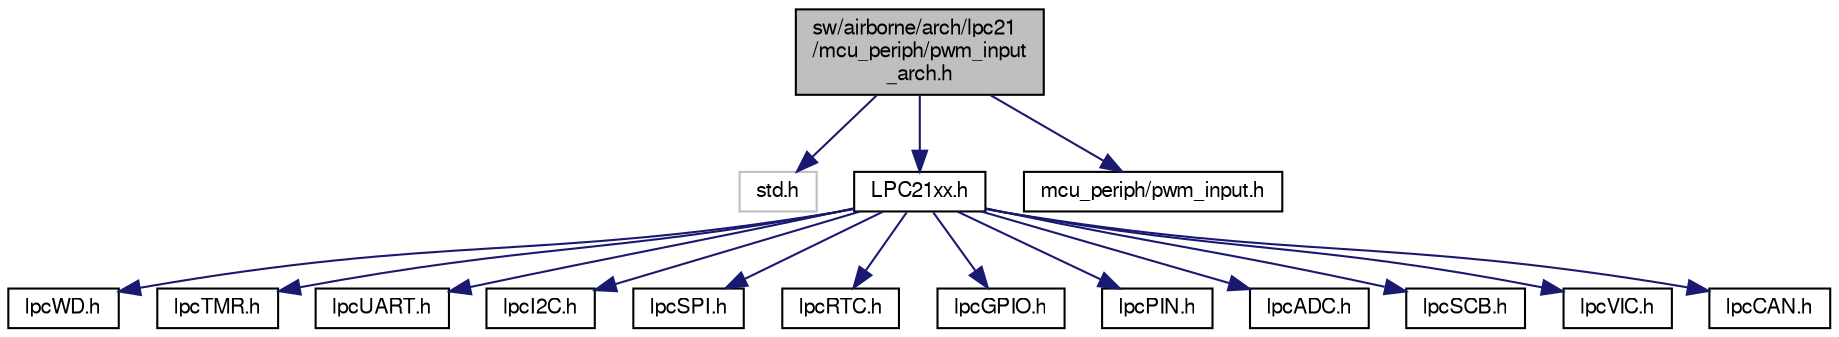 digraph "sw/airborne/arch/lpc21/mcu_periph/pwm_input_arch.h"
{
  edge [fontname="FreeSans",fontsize="10",labelfontname="FreeSans",labelfontsize="10"];
  node [fontname="FreeSans",fontsize="10",shape=record];
  Node1 [label="sw/airborne/arch/lpc21\l/mcu_periph/pwm_input\l_arch.h",height=0.2,width=0.4,color="black", fillcolor="grey75", style="filled", fontcolor="black"];
  Node1 -> Node2 [color="midnightblue",fontsize="10",style="solid",fontname="FreeSans"];
  Node2 [label="std.h",height=0.2,width=0.4,color="grey75", fillcolor="white", style="filled"];
  Node1 -> Node3 [color="midnightblue",fontsize="10",style="solid",fontname="FreeSans"];
  Node3 [label="LPC21xx.h",height=0.2,width=0.4,color="black", fillcolor="white", style="filled",URL="$LPC21xx_8h.html"];
  Node3 -> Node4 [color="midnightblue",fontsize="10",style="solid",fontname="FreeSans"];
  Node4 [label="lpcWD.h",height=0.2,width=0.4,color="black", fillcolor="white", style="filled",URL="$lpcWD_8h.html"];
  Node3 -> Node5 [color="midnightblue",fontsize="10",style="solid",fontname="FreeSans"];
  Node5 [label="lpcTMR.h",height=0.2,width=0.4,color="black", fillcolor="white", style="filled",URL="$lpcTMR_8h.html"];
  Node3 -> Node6 [color="midnightblue",fontsize="10",style="solid",fontname="FreeSans"];
  Node6 [label="lpcUART.h",height=0.2,width=0.4,color="black", fillcolor="white", style="filled",URL="$lpcUART_8h.html"];
  Node3 -> Node7 [color="midnightblue",fontsize="10",style="solid",fontname="FreeSans"];
  Node7 [label="lpcI2C.h",height=0.2,width=0.4,color="black", fillcolor="white", style="filled",URL="$lpcI2C_8h.html"];
  Node3 -> Node8 [color="midnightblue",fontsize="10",style="solid",fontname="FreeSans"];
  Node8 [label="lpcSPI.h",height=0.2,width=0.4,color="black", fillcolor="white", style="filled",URL="$lpcSPI_8h.html"];
  Node3 -> Node9 [color="midnightblue",fontsize="10",style="solid",fontname="FreeSans"];
  Node9 [label="lpcRTC.h",height=0.2,width=0.4,color="black", fillcolor="white", style="filled",URL="$lpcRTC_8h.html"];
  Node3 -> Node10 [color="midnightblue",fontsize="10",style="solid",fontname="FreeSans"];
  Node10 [label="lpcGPIO.h",height=0.2,width=0.4,color="black", fillcolor="white", style="filled",URL="$lpcGPIO_8h.html"];
  Node3 -> Node11 [color="midnightblue",fontsize="10",style="solid",fontname="FreeSans"];
  Node11 [label="lpcPIN.h",height=0.2,width=0.4,color="black", fillcolor="white", style="filled",URL="$lpcPIN_8h.html"];
  Node3 -> Node12 [color="midnightblue",fontsize="10",style="solid",fontname="FreeSans"];
  Node12 [label="lpcADC.h",height=0.2,width=0.4,color="black", fillcolor="white", style="filled",URL="$lpcADC_8h.html"];
  Node3 -> Node13 [color="midnightblue",fontsize="10",style="solid",fontname="FreeSans"];
  Node13 [label="lpcSCB.h",height=0.2,width=0.4,color="black", fillcolor="white", style="filled",URL="$lpcSCB_8h.html"];
  Node3 -> Node14 [color="midnightblue",fontsize="10",style="solid",fontname="FreeSans"];
  Node14 [label="lpcVIC.h",height=0.2,width=0.4,color="black", fillcolor="white", style="filled",URL="$lpcVIC_8h.html"];
  Node3 -> Node15 [color="midnightblue",fontsize="10",style="solid",fontname="FreeSans"];
  Node15 [label="lpcCAN.h",height=0.2,width=0.4,color="black", fillcolor="white", style="filled",URL="$lpcCAN_8h.html"];
  Node1 -> Node16 [color="midnightblue",fontsize="10",style="solid",fontname="FreeSans"];
  Node16 [label="mcu_periph/pwm_input.h",height=0.2,width=0.4,color="black", fillcolor="white", style="filled",URL="$pwm__input_8h.html",tooltip="arch independent PWM input capture API "];
}
